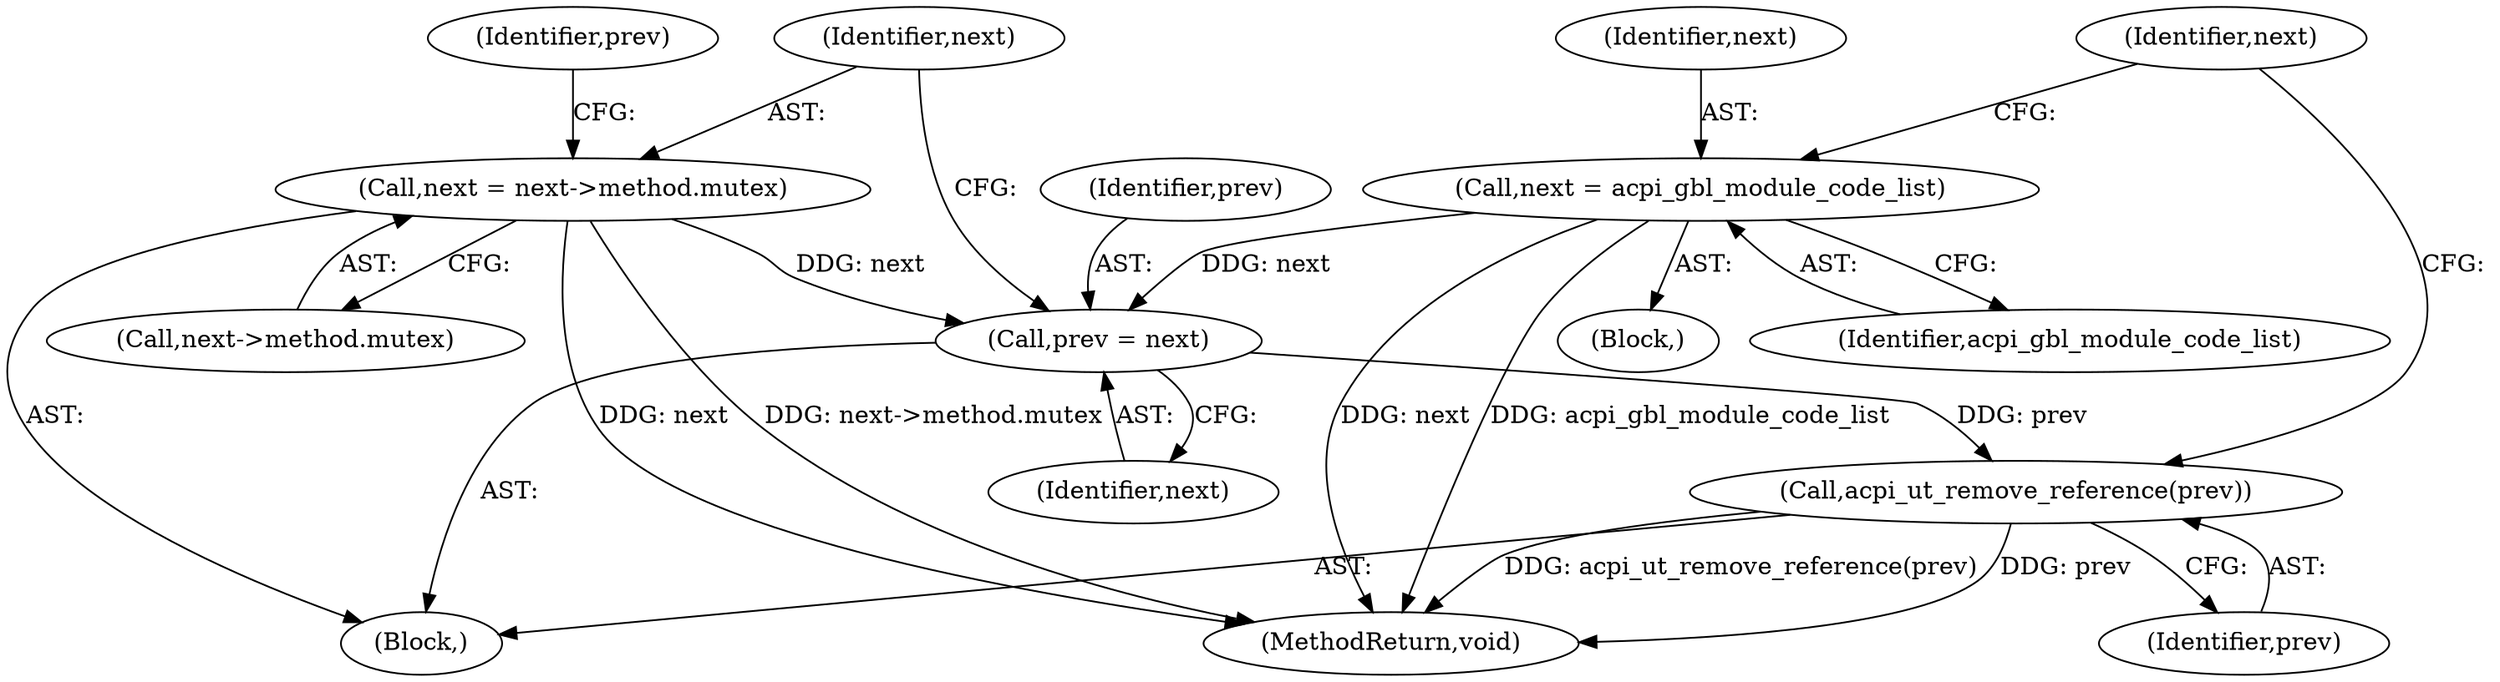 digraph "0_linux_3b2d69114fefa474fca542e51119036dceb4aa6f@API" {
"1000135" [label="(Call,acpi_ut_remove_reference(prev))"];
"1000118" [label="(Call,prev = next)"];
"1000112" [label="(Call,next = acpi_gbl_module_code_list)"];
"1000121" [label="(Call,next = next->method.mutex)"];
"1000113" [label="(Identifier,next)"];
"1000116" [label="(Identifier,next)"];
"1000117" [label="(Block,)"];
"1000122" [label="(Identifier,next)"];
"1000119" [label="(Identifier,prev)"];
"1000135" [label="(Call,acpi_ut_remove_reference(prev))"];
"1000114" [label="(Identifier,acpi_gbl_module_code_list)"];
"1000159" [label="(MethodReturn,void)"];
"1000121" [label="(Call,next = next->method.mutex)"];
"1000120" [label="(Identifier,next)"];
"1000112" [label="(Call,next = acpi_gbl_module_code_list)"];
"1000106" [label="(Block,)"];
"1000123" [label="(Call,next->method.mutex)"];
"1000131" [label="(Identifier,prev)"];
"1000118" [label="(Call,prev = next)"];
"1000136" [label="(Identifier,prev)"];
"1000135" -> "1000117"  [label="AST: "];
"1000135" -> "1000136"  [label="CFG: "];
"1000136" -> "1000135"  [label="AST: "];
"1000116" -> "1000135"  [label="CFG: "];
"1000135" -> "1000159"  [label="DDG: acpi_ut_remove_reference(prev)"];
"1000135" -> "1000159"  [label="DDG: prev"];
"1000118" -> "1000135"  [label="DDG: prev"];
"1000118" -> "1000117"  [label="AST: "];
"1000118" -> "1000120"  [label="CFG: "];
"1000119" -> "1000118"  [label="AST: "];
"1000120" -> "1000118"  [label="AST: "];
"1000122" -> "1000118"  [label="CFG: "];
"1000112" -> "1000118"  [label="DDG: next"];
"1000121" -> "1000118"  [label="DDG: next"];
"1000112" -> "1000106"  [label="AST: "];
"1000112" -> "1000114"  [label="CFG: "];
"1000113" -> "1000112"  [label="AST: "];
"1000114" -> "1000112"  [label="AST: "];
"1000116" -> "1000112"  [label="CFG: "];
"1000112" -> "1000159"  [label="DDG: acpi_gbl_module_code_list"];
"1000112" -> "1000159"  [label="DDG: next"];
"1000121" -> "1000117"  [label="AST: "];
"1000121" -> "1000123"  [label="CFG: "];
"1000122" -> "1000121"  [label="AST: "];
"1000123" -> "1000121"  [label="AST: "];
"1000131" -> "1000121"  [label="CFG: "];
"1000121" -> "1000159"  [label="DDG: next->method.mutex"];
"1000121" -> "1000159"  [label="DDG: next"];
}
